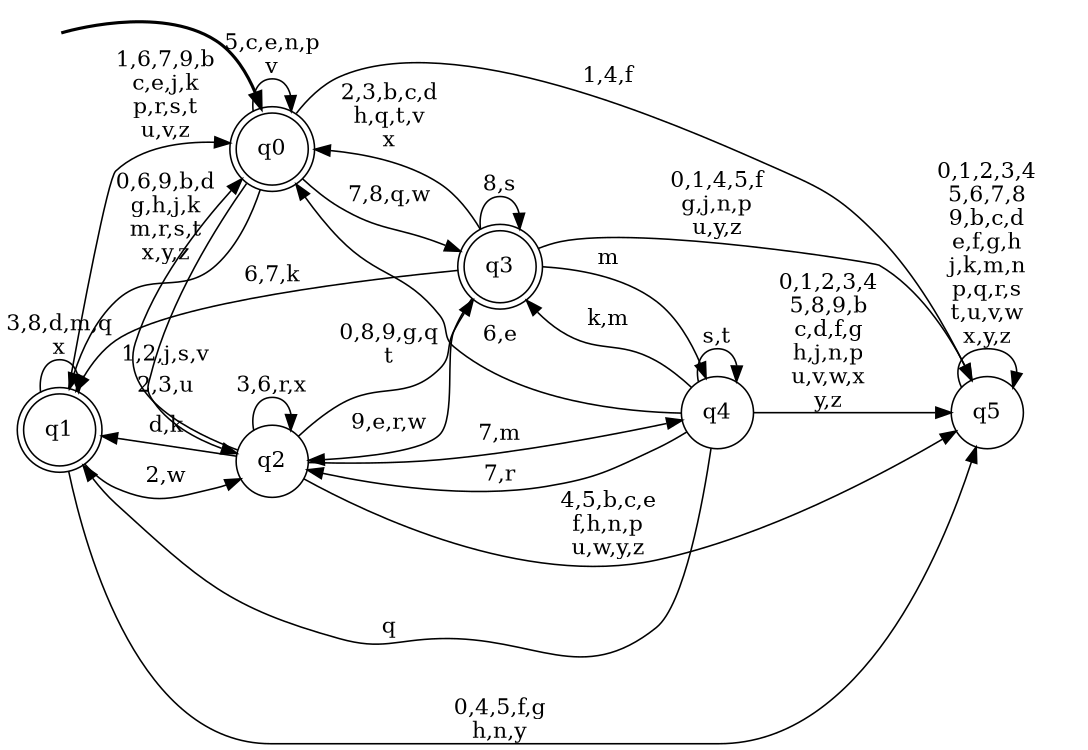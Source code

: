 digraph BlueStar {
__start0 [style = invis, shape = none, label = "", width = 0, height = 0];

rankdir=LR;
size="8,5";

s0 [style="rounded,filled", color="black", fillcolor="white" shape="doublecircle", label="q0"];
s1 [style="rounded,filled", color="black", fillcolor="white" shape="doublecircle", label="q1"];
s2 [style="filled", color="black", fillcolor="white" shape="circle", label="q2"];
s3 [style="rounded,filled", color="black", fillcolor="white" shape="doublecircle", label="q3"];
s4 [style="filled", color="black", fillcolor="white" shape="circle", label="q4"];
s5 [style="filled", color="black", fillcolor="white" shape="circle", label="q5"];
subgraph cluster_main { 
	graph [pad=".75", ranksep="0.15", nodesep="0.15"];
	 style=invis; 
	__start0 -> s0 [penwidth=2];
}
s0 -> s0 [label="5,c,e,n,p\nv"];
s0 -> s1 [label="0,6,9,b,d\ng,h,j,k\nm,r,s,t\nx,y,z"];
s0 -> s2 [label="2,3,u"];
s0 -> s3 [label="7,8,q,w"];
s0 -> s5 [label="1,4,f"];
s1 -> s0 [label="1,6,7,9,b\nc,e,j,k\np,r,s,t\nu,v,z"];
s1 -> s1 [label="3,8,d,m,q\nx"];
s1 -> s2 [label="2,w"];
s1 -> s5 [label="0,4,5,f,g\nh,n,y"];
s2 -> s0 [label="1,2,j,s,v"];
s2 -> s1 [label="d,k"];
s2 -> s2 [label="3,6,r,x"];
s2 -> s3 [label="0,8,9,g,q\nt"];
s2 -> s4 [label="7,m"];
s2 -> s5 [label="4,5,b,c,e\nf,h,n,p\nu,w,y,z"];
s3 -> s0 [label="2,3,b,c,d\nh,q,t,v\nx"];
s3 -> s1 [label="6,7,k"];
s3 -> s2 [label="9,e,r,w"];
s3 -> s3 [label="8,s"];
s3 -> s4 [label="m"];
s3 -> s5 [label="0,1,4,5,f\ng,j,n,p\nu,y,z"];
s4 -> s0 [label="6,e"];
s4 -> s1 [label="q"];
s4 -> s2 [label="7,r"];
s4 -> s3 [label="k,m"];
s4 -> s4 [label="s,t"];
s4 -> s5 [label="0,1,2,3,4\n5,8,9,b\nc,d,f,g\nh,j,n,p\nu,v,w,x\ny,z"];
s5 -> s5 [label="0,1,2,3,4\n5,6,7,8\n9,b,c,d\ne,f,g,h\nj,k,m,n\np,q,r,s\nt,u,v,w\nx,y,z"];

}